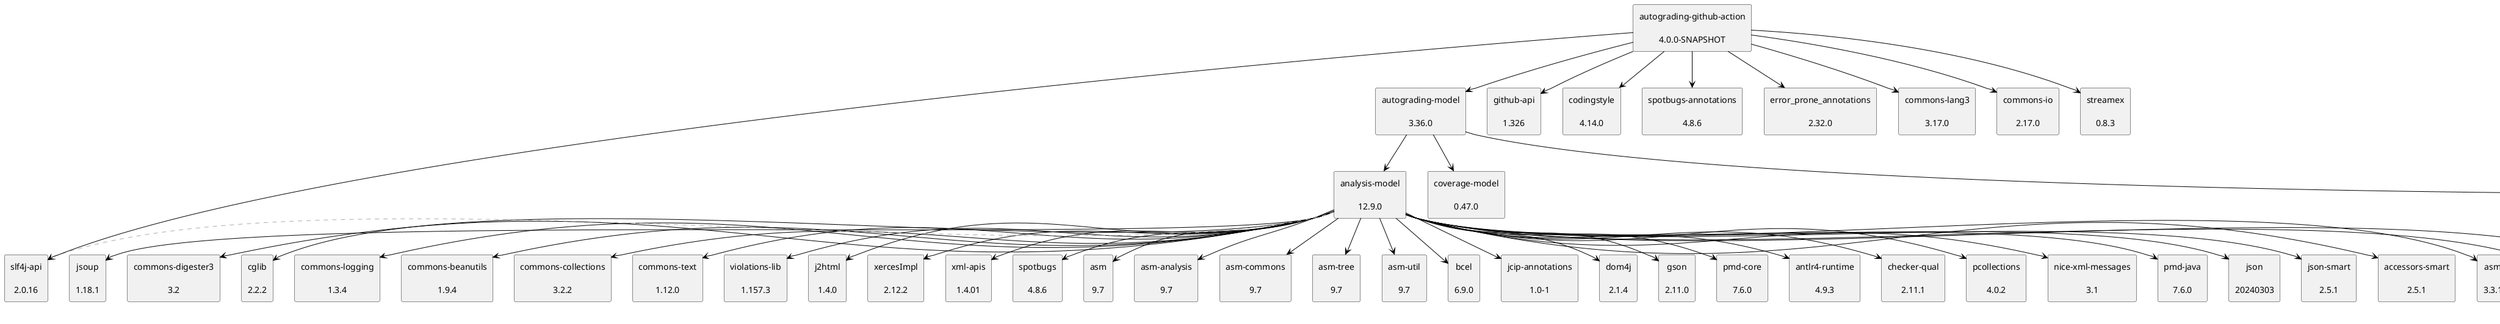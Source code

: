 @startuml
skinparam defaultTextAlignment center
skinparam rectangle {
  BackgroundColor<<optional>> beige
  BackgroundColor<<test>> lightGreen
  BackgroundColor<<runtime>> lightBlue
  BackgroundColor<<provided>> lightGray
}
rectangle "analysis-model\n\n12.9.0" as edu_hm_hafner_analysis_model_jar
rectangle "jsoup\n\n1.18.1" as org_jsoup_jsoup_jar
rectangle "commons-digester3\n\n3.2" as org_apache_commons_commons_digester3_jar
rectangle "cglib\n\n2.2.2" as cglib_cglib_jar
rectangle "commons-logging\n\n1.3.4" as commons_logging_commons_logging_jar
rectangle "commons-beanutils\n\n1.9.4" as commons_beanutils_commons_beanutils_jar
rectangle "commons-collections\n\n3.2.2" as commons_collections_commons_collections_jar
rectangle "commons-text\n\n1.12.0" as org_apache_commons_commons_text_jar
rectangle "violations-lib\n\n1.157.3" as se_bjurr_violations_violations_lib_jar
rectangle "j2html\n\n1.4.0" as com_j2html_j2html_jar
rectangle "xercesImpl\n\n2.12.2" as xerces_xercesImpl_jar
rectangle "xml-apis\n\n1.4.01" as xml_apis_xml_apis_jar
rectangle "spotbugs\n\n4.8.6" as com_github_spotbugs_spotbugs_jar
rectangle "asm\n\n9.7" as org_ow2_asm_asm_jar
rectangle "asm-analysis\n\n9.7" as org_ow2_asm_asm_analysis_jar
rectangle "asm-commons\n\n9.7" as org_ow2_asm_asm_commons_jar
rectangle "asm-tree\n\n9.7" as org_ow2_asm_asm_tree_jar
rectangle "asm-util\n\n9.7" as org_ow2_asm_asm_util_jar
rectangle "bcel\n\n6.9.0" as org_apache_bcel_bcel_jar
rectangle "jcip-annotations\n\n1.0-1" as com_github_stephenc_jcip_jcip_annotations_jar
rectangle "dom4j\n\n2.1.4" as org_dom4j_dom4j_jar
rectangle "gson\n\n2.11.0" as com_google_code_gson_gson_jar
rectangle "pmd-core\n\n7.6.0" as net_sourceforge_pmd_pmd_core_jar
rectangle "slf4j-api\n\n2.0.16" as org_slf4j_slf4j_api_jar
rectangle "antlr4-runtime\n\n4.9.3" as org_antlr_antlr4_runtime_jar
rectangle "checker-qual\n\n2.11.1" as org_checkerframework_checker_qual_jar
rectangle "pcollections\n\n4.0.2" as org_pcollections_pcollections_jar
rectangle "nice-xml-messages\n\n3.1" as com_github_oowekyala_ooxml_nice_xml_messages_jar
rectangle "pmd-java\n\n7.6.0" as net_sourceforge_pmd_pmd_java_jar
rectangle "json\n\n20240303" as org_json_json_jar
rectangle "json-smart\n\n2.5.1" as net_minidev_json_smart_jar
rectangle "accessors-smart\n\n2.5.1" as net_minidev_accessors_smart_jar
rectangle "asm\n\n3.3.1" as asm_asm_jar
rectangle "xmlresolver\n\n5.2.2" as org_xmlresolver_xmlresolver_jar
rectangle "xmlresolver\ndata\n5.2.2" as org_xmlresolver_xmlresolver_jar_data
rectangle "autograding-model\n\n3.36.0" as edu_hm_hafner_autograding_model_jar
rectangle "coverage-model\n\n0.47.0" as edu_hm_hafner_coverage_model_jar
rectangle "jackson-databind\n\n2.18.0" as com_fasterxml_jackson_core_jackson_databind_jar
rectangle "jackson-annotations\n\n2.18.0" as com_fasterxml_jackson_core_jackson_annotations_jar
rectangle "jackson-core\n\n2.18.0" as com_fasterxml_jackson_core_jackson_core_jar
rectangle "autograding-github-action\n\n4.0.0-SNAPSHOT" as edu_hm_hafner_autograding_github_action_jar
rectangle "github-api\n\n1.326" as org_kohsuke_github_api_jar
rectangle "codingstyle\n\n4.14.0" as edu_hm_hafner_codingstyle_jar
rectangle "spotbugs-annotations\n\n4.8.6" as com_github_spotbugs_spotbugs_annotations_jar
rectangle "error_prone_annotations\n\n2.32.0" as com_google_errorprone_error_prone_annotations_jar
rectangle "commons-lang3\n\n3.17.0" as org_apache_commons_commons_lang3_jar
rectangle "commons-io\n\n2.17.0" as commons_io_commons_io_jar
rectangle "streamex\n\n0.8.3" as one_util_streamex_jar
edu_hm_hafner_analysis_model_jar -[#000000]-> org_jsoup_jsoup_jar
edu_hm_hafner_analysis_model_jar -[#000000]-> org_apache_commons_commons_digester3_jar
edu_hm_hafner_analysis_model_jar -[#000000]-> cglib_cglib_jar
edu_hm_hafner_analysis_model_jar -[#000000]-> commons_logging_commons_logging_jar
edu_hm_hafner_analysis_model_jar -[#000000]-> commons_beanutils_commons_beanutils_jar
edu_hm_hafner_analysis_model_jar -[#000000]-> commons_collections_commons_collections_jar
edu_hm_hafner_analysis_model_jar -[#000000]-> org_apache_commons_commons_text_jar
edu_hm_hafner_analysis_model_jar -[#000000]-> se_bjurr_violations_violations_lib_jar
edu_hm_hafner_analysis_model_jar -[#000000]-> com_j2html_j2html_jar
edu_hm_hafner_analysis_model_jar -[#000000]-> xerces_xercesImpl_jar
edu_hm_hafner_analysis_model_jar -[#000000]-> xml_apis_xml_apis_jar
edu_hm_hafner_analysis_model_jar -[#000000]-> com_github_spotbugs_spotbugs_jar
edu_hm_hafner_analysis_model_jar -[#000000]-> org_ow2_asm_asm_jar
edu_hm_hafner_analysis_model_jar -[#000000]-> org_ow2_asm_asm_analysis_jar
edu_hm_hafner_analysis_model_jar -[#000000]-> org_ow2_asm_asm_commons_jar
edu_hm_hafner_analysis_model_jar -[#000000]-> org_ow2_asm_asm_tree_jar
edu_hm_hafner_analysis_model_jar -[#000000]-> org_ow2_asm_asm_util_jar
edu_hm_hafner_analysis_model_jar -[#000000]-> org_apache_bcel_bcel_jar
edu_hm_hafner_analysis_model_jar -[#000000]-> com_github_stephenc_jcip_jcip_annotations_jar
edu_hm_hafner_analysis_model_jar -[#000000]-> org_dom4j_dom4j_jar
edu_hm_hafner_analysis_model_jar -[#000000]-> com_google_code_gson_gson_jar
edu_hm_hafner_analysis_model_jar -[#000000]-> net_sourceforge_pmd_pmd_core_jar
edu_hm_hafner_analysis_model_jar .[#ABABAB].> org_slf4j_slf4j_api_jar
edu_hm_hafner_analysis_model_jar -[#000000]-> org_antlr_antlr4_runtime_jar
edu_hm_hafner_analysis_model_jar -[#000000]-> org_checkerframework_checker_qual_jar
edu_hm_hafner_analysis_model_jar -[#000000]-> org_pcollections_pcollections_jar
edu_hm_hafner_analysis_model_jar -[#000000]-> com_github_oowekyala_ooxml_nice_xml_messages_jar
edu_hm_hafner_analysis_model_jar -[#000000]-> net_sourceforge_pmd_pmd_java_jar
edu_hm_hafner_analysis_model_jar -[#000000]-> org_json_json_jar
edu_hm_hafner_analysis_model_jar -[#000000]-> net_minidev_json_smart_jar
edu_hm_hafner_analysis_model_jar -[#000000]-> net_minidev_accessors_smart_jar
edu_hm_hafner_analysis_model_jar -[#000000]-> asm_asm_jar
edu_hm_hafner_analysis_model_jar -[#000000]-> org_xmlresolver_xmlresolver_jar
edu_hm_hafner_analysis_model_jar -[#000000]-> org_xmlresolver_xmlresolver_jar_data
edu_hm_hafner_autograding_model_jar -[#000000]-> edu_hm_hafner_analysis_model_jar
edu_hm_hafner_autograding_model_jar -[#000000]-> edu_hm_hafner_coverage_model_jar
com_fasterxml_jackson_core_jackson_databind_jar -[#000000]-> com_fasterxml_jackson_core_jackson_annotations_jar
com_fasterxml_jackson_core_jackson_databind_jar -[#000000]-> com_fasterxml_jackson_core_jackson_core_jar
edu_hm_hafner_autograding_model_jar -[#000000]-> com_fasterxml_jackson_core_jackson_databind_jar
edu_hm_hafner_autograding_github_action_jar -[#000000]-> edu_hm_hafner_autograding_model_jar
edu_hm_hafner_autograding_github_action_jar -[#000000]-> org_kohsuke_github_api_jar
edu_hm_hafner_autograding_github_action_jar -[#000000]-> org_slf4j_slf4j_api_jar
edu_hm_hafner_autograding_github_action_jar -[#000000]-> edu_hm_hafner_codingstyle_jar
edu_hm_hafner_autograding_github_action_jar -[#000000]-> com_github_spotbugs_spotbugs_annotations_jar
edu_hm_hafner_autograding_github_action_jar -[#000000]-> com_google_errorprone_error_prone_annotations_jar
edu_hm_hafner_autograding_github_action_jar -[#000000]-> org_apache_commons_commons_lang3_jar
edu_hm_hafner_autograding_github_action_jar -[#000000]-> commons_io_commons_io_jar
edu_hm_hafner_autograding_github_action_jar -[#000000]-> one_util_streamex_jar
@enduml